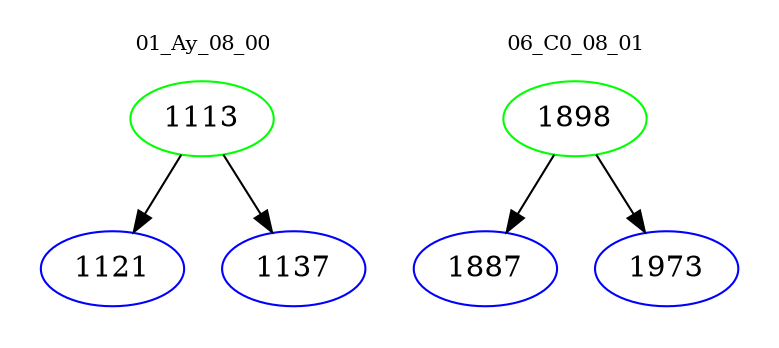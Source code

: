 digraph{
subgraph cluster_0 {
color = white
label = "01_Ay_08_00";
fontsize=10;
T0_1113 [label="1113", color="green"]
T0_1113 -> T0_1121 [color="black"]
T0_1121 [label="1121", color="blue"]
T0_1113 -> T0_1137 [color="black"]
T0_1137 [label="1137", color="blue"]
}
subgraph cluster_1 {
color = white
label = "06_C0_08_01";
fontsize=10;
T1_1898 [label="1898", color="green"]
T1_1898 -> T1_1887 [color="black"]
T1_1887 [label="1887", color="blue"]
T1_1898 -> T1_1973 [color="black"]
T1_1973 [label="1973", color="blue"]
}
}
